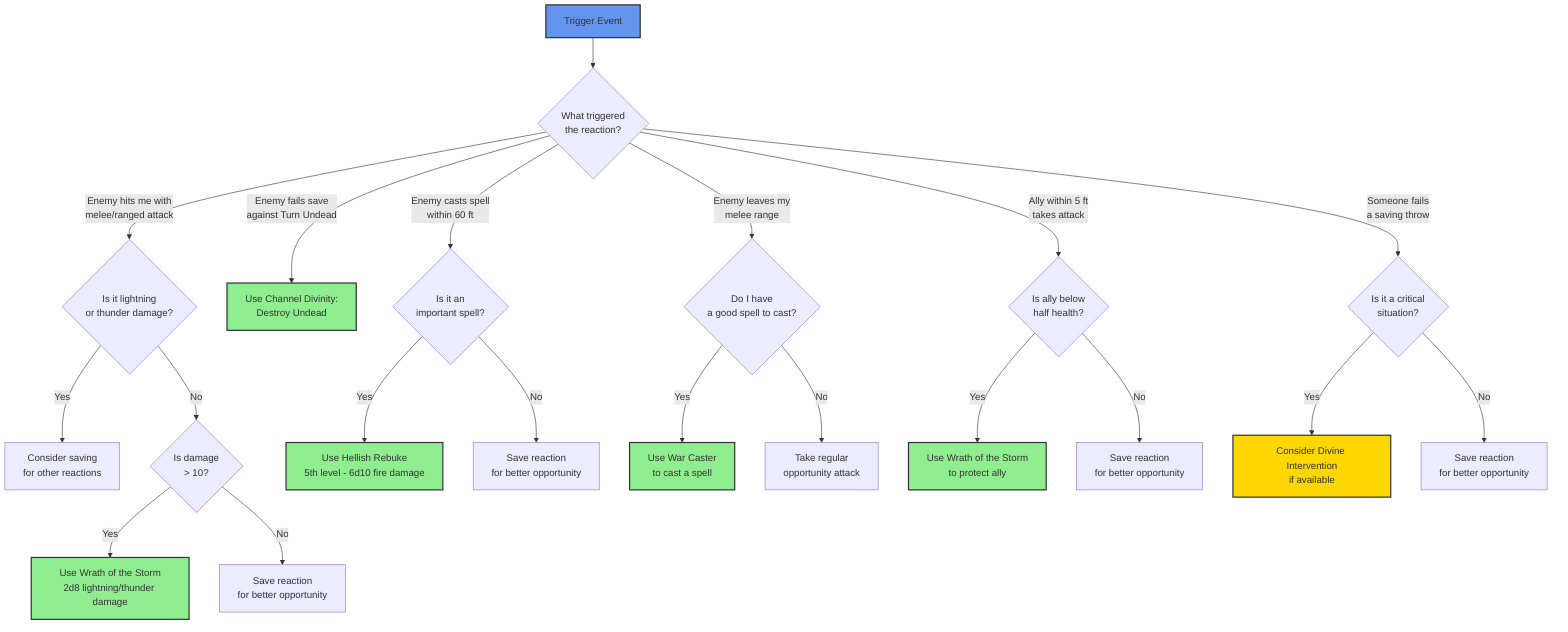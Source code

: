 flowchart TD
    A[Trigger Event] --> B{What triggered\nthe reaction?}
    
    B -->|Enemy hits me with\nmelee/ranged attack| C{Is it lightning\nor thunder damage?}
    C -->|Yes| D[Consider saving\nfor other reactions]
    C -->|No| E{Is damage\n> 10?}
    E -->|Yes| F[Use Wrath of the Storm\n2d8 lightning/thunder damage]
    E -->|No| G[Save reaction\nfor better opportunity]
    
    B -->|Enemy fails save\nagainst Turn Undead| H[Use Channel Divinity:\nDestroy Undead]
    
    B -->|Enemy casts spell\nwithin 60 ft| I{Is it an\nimportant spell?}
    I -->|Yes| J[Use Hellish Rebuke\n5th level - 6d10 fire damage]
    I -->|No| K[Save reaction\nfor better opportunity]
    
    B -->|Enemy leaves my\nmelee range| L{Do I have\na good spell to cast?}
    L -->|Yes| M[Use War Caster\nto cast a spell]
    L -->|No| N[Take regular\nopportunity attack]
    
    B -->|Ally within 5 ft\ntakes attack| O{Is ally below\nhalf health?}
    O -->|Yes| P[Use Wrath of the Storm\nto protect ally]
    O -->|No| Q[Save reaction\nfor better opportunity]
    
    B -->|Someone fails\na saving throw| R{Is it a critical\nsituation?}
    R -->|Yes| S[Consider Divine Intervention\nif available]
    R -->|No| T[Save reaction\nfor better opportunity]
    
    style A fill:#6495ED,stroke:#333,stroke-width:2px
    style F fill:#90EE90,stroke:#333,stroke-width:2px
    style H fill:#90EE90,stroke:#333,stroke-width:2px
    style J fill:#90EE90,stroke:#333,stroke-width:2px
    style M fill:#90EE90,stroke:#333,stroke-width:2px
    style P fill:#90EE90,stroke:#333,stroke-width:2px
    style S fill:#FFD700,stroke:#333,stroke-width:2px
